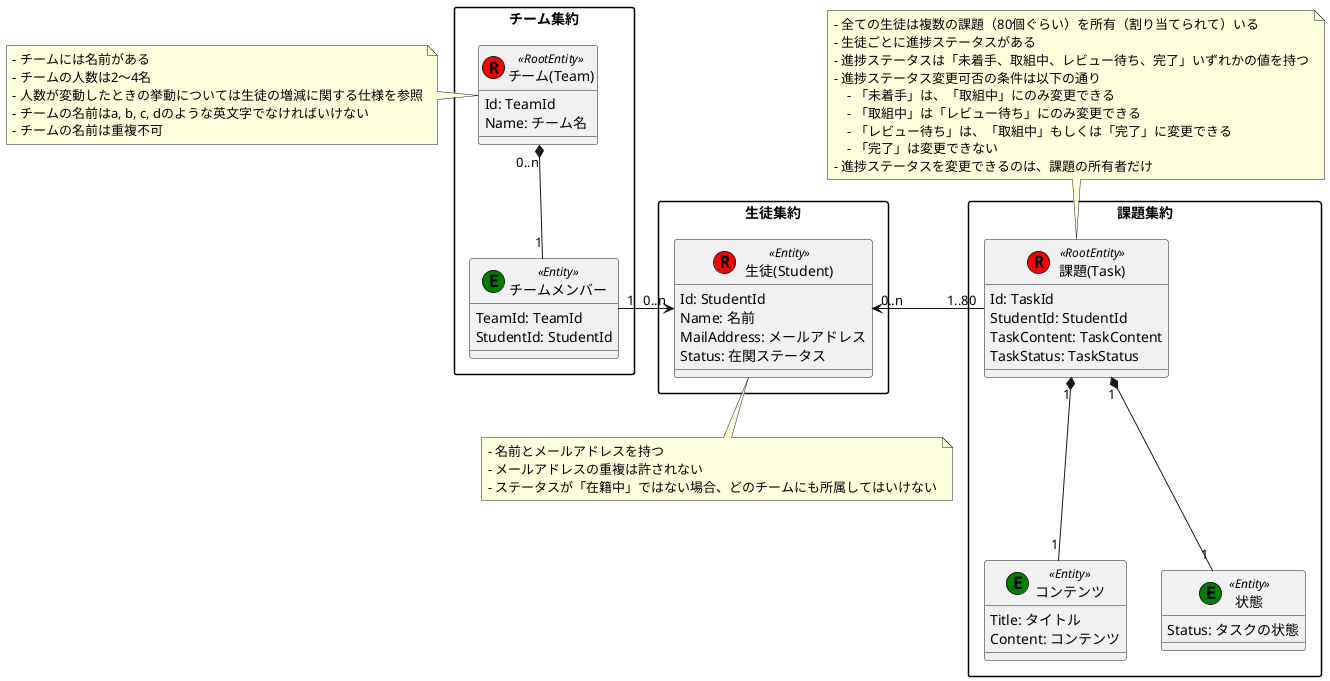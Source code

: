 @startuml プラハチャレンジ進捗管理システム

skinparam packageStyle rectangle

' 1. エンティティの定義
package 生徒集約 {
    class "生徒(Student)" as Student << (R, Red) Entity >>  {
        Id: StudentId
        Name: 名前
        MailAddress: メールアドレス
        Status: 在関ステータス
    }
}

package チーム集約 {
    class "チーム(Team)" as Team << (R,red) RootEntity >> {
        Id: TeamId
        Name: チーム名
    }

    class "チームメンバー" as TeamMember << (E, green) Entity >>  {
        TeamId: TeamId
        StudentId: StudentId
    }
}

package 課題集約 {
    class "課題(Task)" as Task  << (R,red) RootEntity >> {
        Id: TaskId
        StudentId: StudentId
        TaskContent: TaskContent
        TaskStatus: TaskStatus
    }

    class "コンテンツ" as TaskContent << (E, green) Entity >>  {
        Title: タイトル
        Content: コンテンツ
    }

    class "状態" as TaskStatus << (E, green) Entity >>  {
        Status: タスクの状態
    }
}

' 3. ルールの追加
note bottom of Student
    - 名前とメールアドレスを持つ
    - メールアドレスの重複は許されない
    - ステータスが「在籍中」ではない場合、どのチームにも所属してはいけない
end note

note left of Team
    - チームには名前がある
    - チームの人数は2〜4名
    - 人数が変動したときの挙動については生徒の増減に関する仕様を参照
    - チームの名前はa, b, c, dのような英文字でなければいけない
    - チームの名前は重複不可
end note

note top of Task
    - 全ての生徒は複数の課題（80個ぐらい）を所有（割り当てられて）いる
    - 生徒ごとに進捗ステータスがある
    - 進捗ステータスは「未着手、取組中、レビュー待ち、完了」いずれかの値を持つ
    - 進捗ステータス変更可否の条件は以下の通り
        - 「未着手」は、「取組中」にのみ変更できる
        - 「取組中」は「レビュー待ち」にのみ変更できる
        - 「レビュー待ち」は、「取組中」もしくは「完了」に変更できる
        - 「完了」は変更できない
    - 進捗ステータスを変更できるのは、課題の所有者だけ
end note

' 4. 関連性の定義
Task "1..80" -left-> "0..n" Student
Task "1" *--- "1" TaskContent
Task "1" *--- "1" TaskStatus
Student "0..n" <-left- "1" TeamMember
Team "0..n" *-down- "1" TeamMember


@enduml
